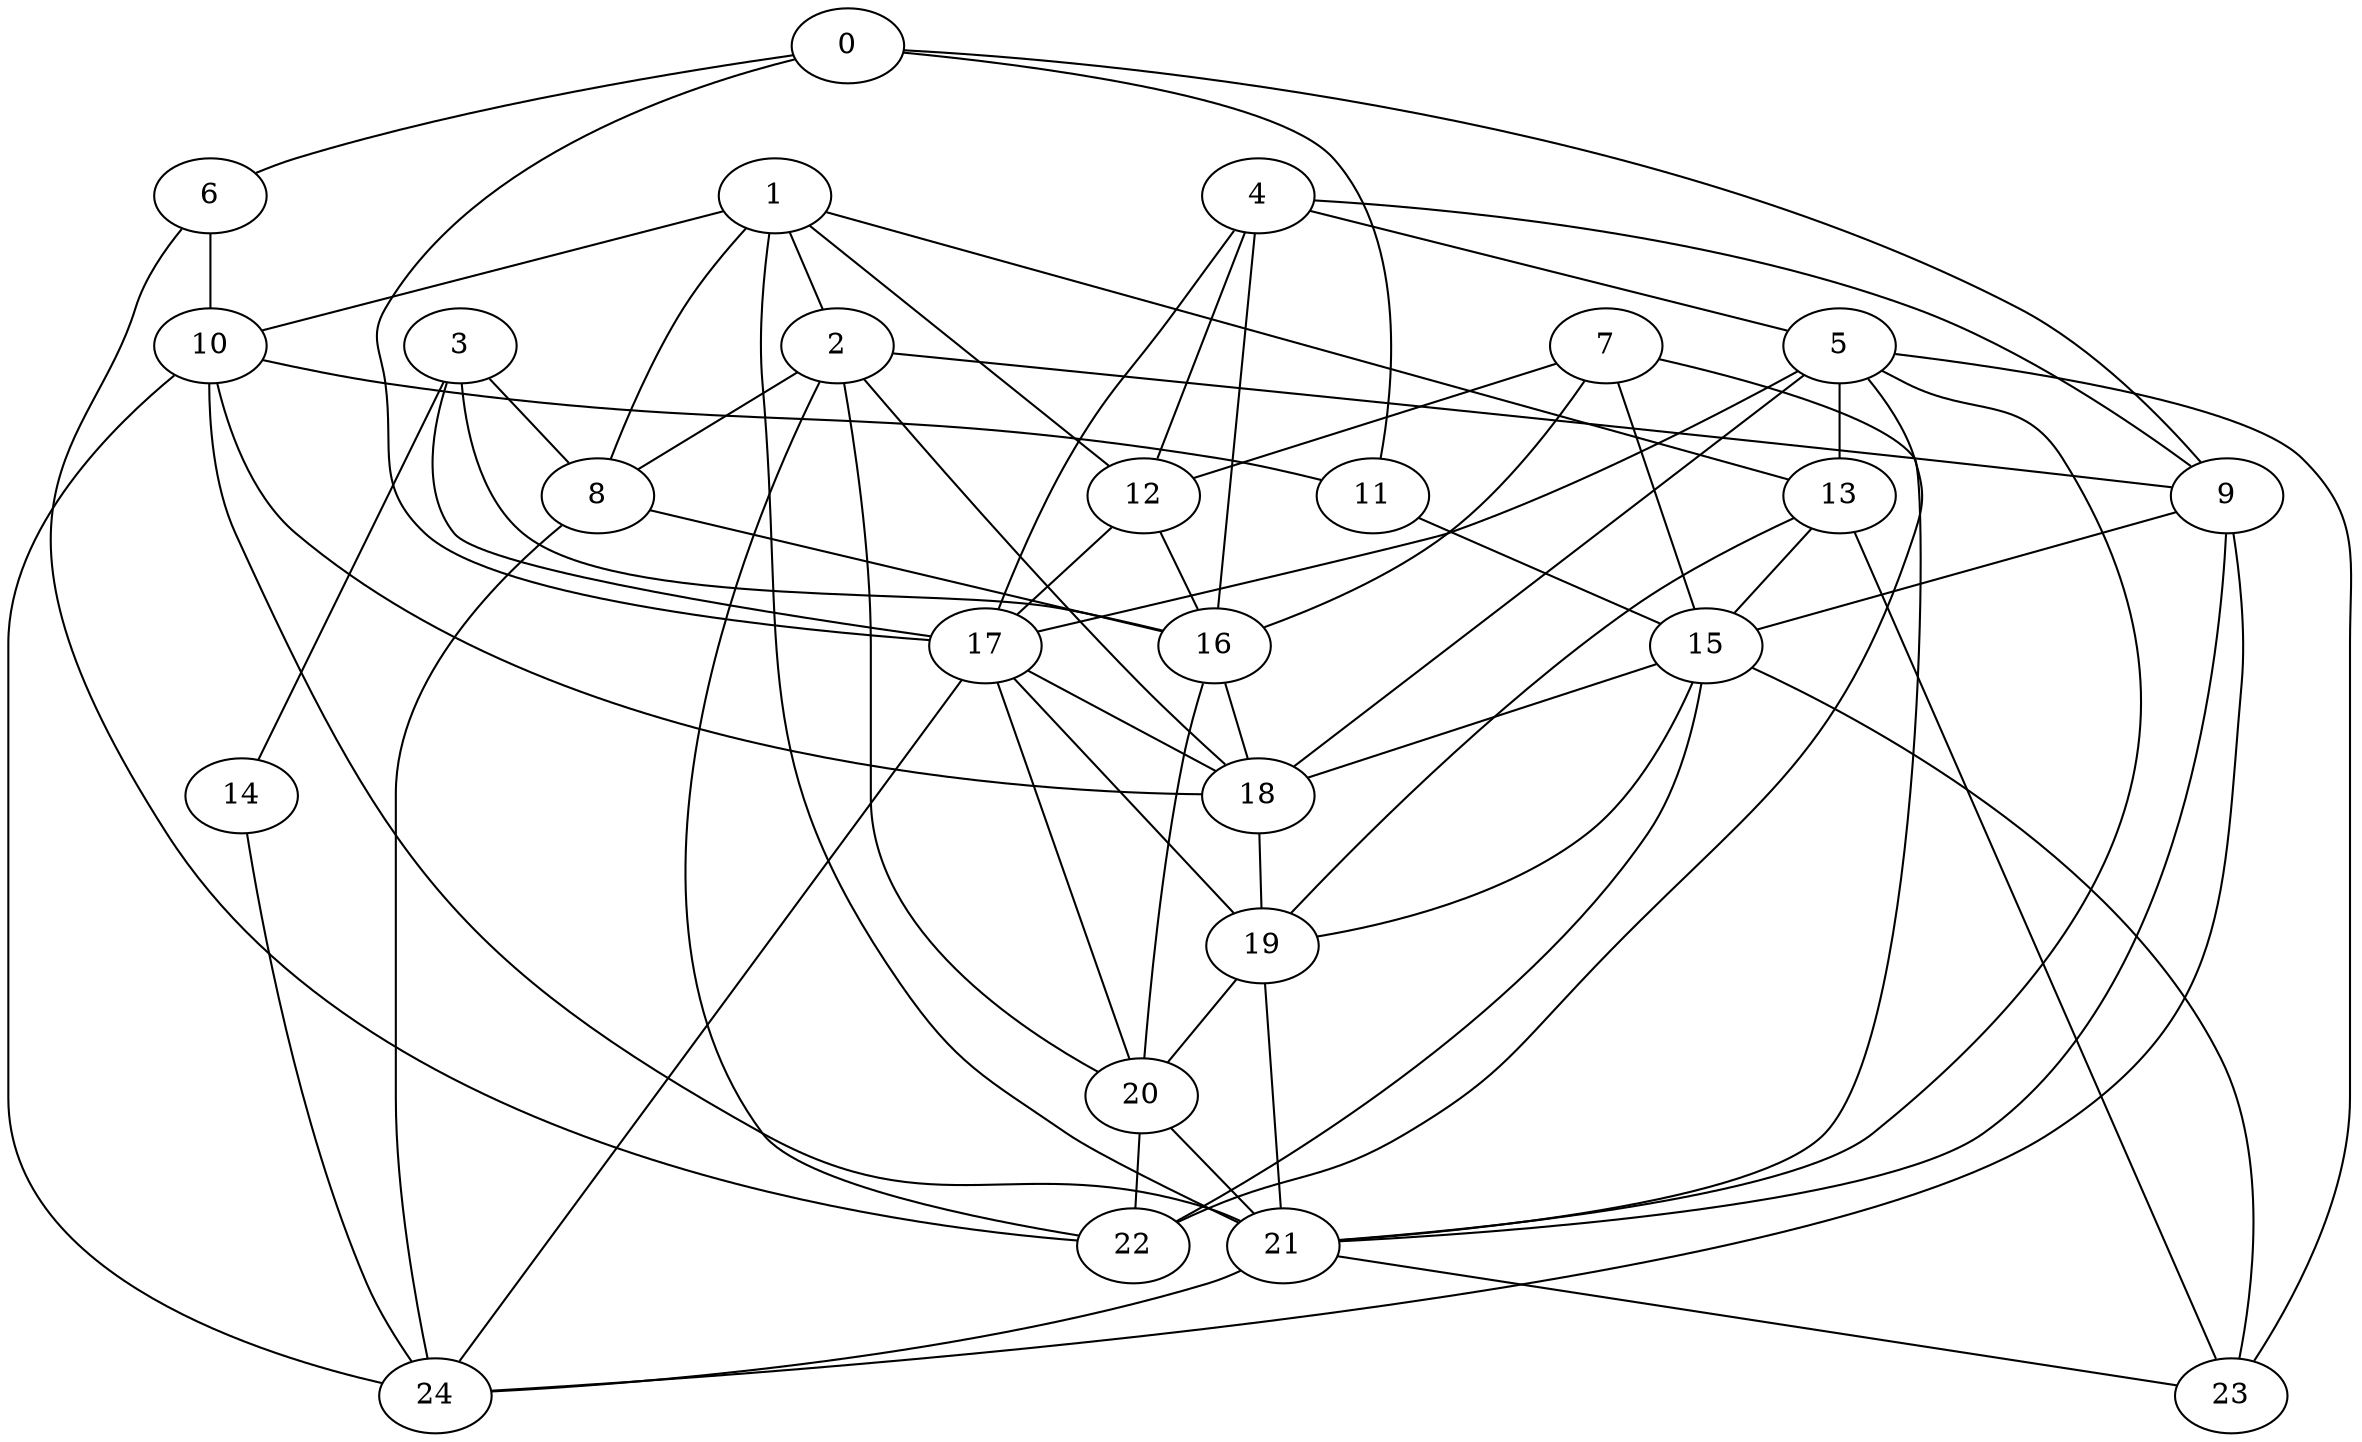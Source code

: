 strict graph "gnp_random_graph(25,0.25)" {
0;
1;
2;
3;
4;
5;
6;
7;
8;
9;
10;
11;
12;
13;
14;
15;
16;
17;
18;
19;
20;
21;
22;
23;
24;
0 -- 9  [is_available=True, prob="1.0"];
0 -- 11  [is_available=True, prob="0.949614734633"];
0 -- 6  [is_available=True, prob="0.17307377951"];
0 -- 17  [is_available=True, prob="0.962269384346"];
1 -- 2  [is_available=True, prob="0.0644761703394"];
1 -- 8  [is_available=True, prob="0.611598686386"];
1 -- 10  [is_available=True, prob="1.0"];
1 -- 12  [is_available=True, prob="0.423466863743"];
1 -- 13  [is_available=True, prob="1.0"];
1 -- 21  [is_available=True, prob="0.154046837728"];
2 -- 8  [is_available=True, prob="0.390430376788"];
2 -- 9  [is_available=True, prob="0.823915931096"];
2 -- 18  [is_available=True, prob="0.847625786669"];
2 -- 20  [is_available=True, prob="0.829270519015"];
2 -- 22  [is_available=True, prob="1.0"];
3 -- 8  [is_available=True, prob="0.988718876206"];
3 -- 16  [is_available=True, prob="1.0"];
3 -- 14  [is_available=True, prob="0.97215131581"];
3 -- 17  [is_available=True, prob="0.841829680932"];
4 -- 16  [is_available=True, prob="1.0"];
4 -- 9  [is_available=True, prob="1.0"];
4 -- 12  [is_available=True, prob="1.0"];
4 -- 5  [is_available=True, prob="0.98966077962"];
4 -- 17  [is_available=True, prob="0.655513824933"];
5 -- 13  [is_available=True, prob="0.640094265177"];
5 -- 17  [is_available=True, prob="0.834823981011"];
5 -- 18  [is_available=True, prob="0.631353018735"];
5 -- 21  [is_available=True, prob="0.220712929648"];
5 -- 22  [is_available=True, prob="1.0"];
5 -- 23  [is_available=True, prob="1.0"];
6 -- 10  [is_available=True, prob="1.0"];
6 -- 22  [is_available=True, prob="1.0"];
7 -- 16  [is_available=True, prob="0.426227276389"];
7 -- 12  [is_available=True, prob="0.689933450986"];
7 -- 21  [is_available=True, prob="1.0"];
7 -- 15  [is_available=True, prob="1.0"];
8 -- 16  [is_available=True, prob="1.0"];
8 -- 24  [is_available=True, prob="0.0209305456686"];
9 -- 15  [is_available=True, prob="1.0"];
9 -- 21  [is_available=True, prob="1.0"];
9 -- 24  [is_available=True, prob="0.0686492872263"];
10 -- 11  [is_available=True, prob="0.962380020147"];
10 -- 18  [is_available=True, prob="0.0863724698355"];
10 -- 21  [is_available=True, prob="1.0"];
10 -- 24  [is_available=True, prob="0.918377906207"];
11 -- 15  [is_available=True, prob="0.738557846054"];
12 -- 16  [is_available=True, prob="0.356131688487"];
12 -- 17  [is_available=True, prob="1.0"];
13 -- 23  [is_available=True, prob="1.0"];
13 -- 19  [is_available=True, prob="1.0"];
13 -- 15  [is_available=True, prob="0.508828495135"];
14 -- 24  [is_available=True, prob="0.944635497755"];
15 -- 18  [is_available=True, prob="0.402945384315"];
15 -- 19  [is_available=True, prob="1.0"];
15 -- 22  [is_available=True, prob="0.605854603227"];
15 -- 23  [is_available=True, prob="0.683149439868"];
16 -- 18  [is_available=True, prob="0.776096817272"];
16 -- 20  [is_available=True, prob="0.0104083539333"];
17 -- 18  [is_available=True, prob="0.870641917526"];
17 -- 19  [is_available=True, prob="1.0"];
17 -- 20  [is_available=True, prob="0.671310140779"];
17 -- 24  [is_available=True, prob="0.888736092592"];
18 -- 19  [is_available=True, prob="0.868070531133"];
19 -- 20  [is_available=True, prob="0.95687673651"];
19 -- 21  [is_available=True, prob="0.320347203441"];
20 -- 21  [is_available=True, prob="0.158113543173"];
20 -- 22  [is_available=True, prob="1.0"];
21 -- 23  [is_available=True, prob="0.661321721727"];
21 -- 24  [is_available=True, prob="1.0"];
}
